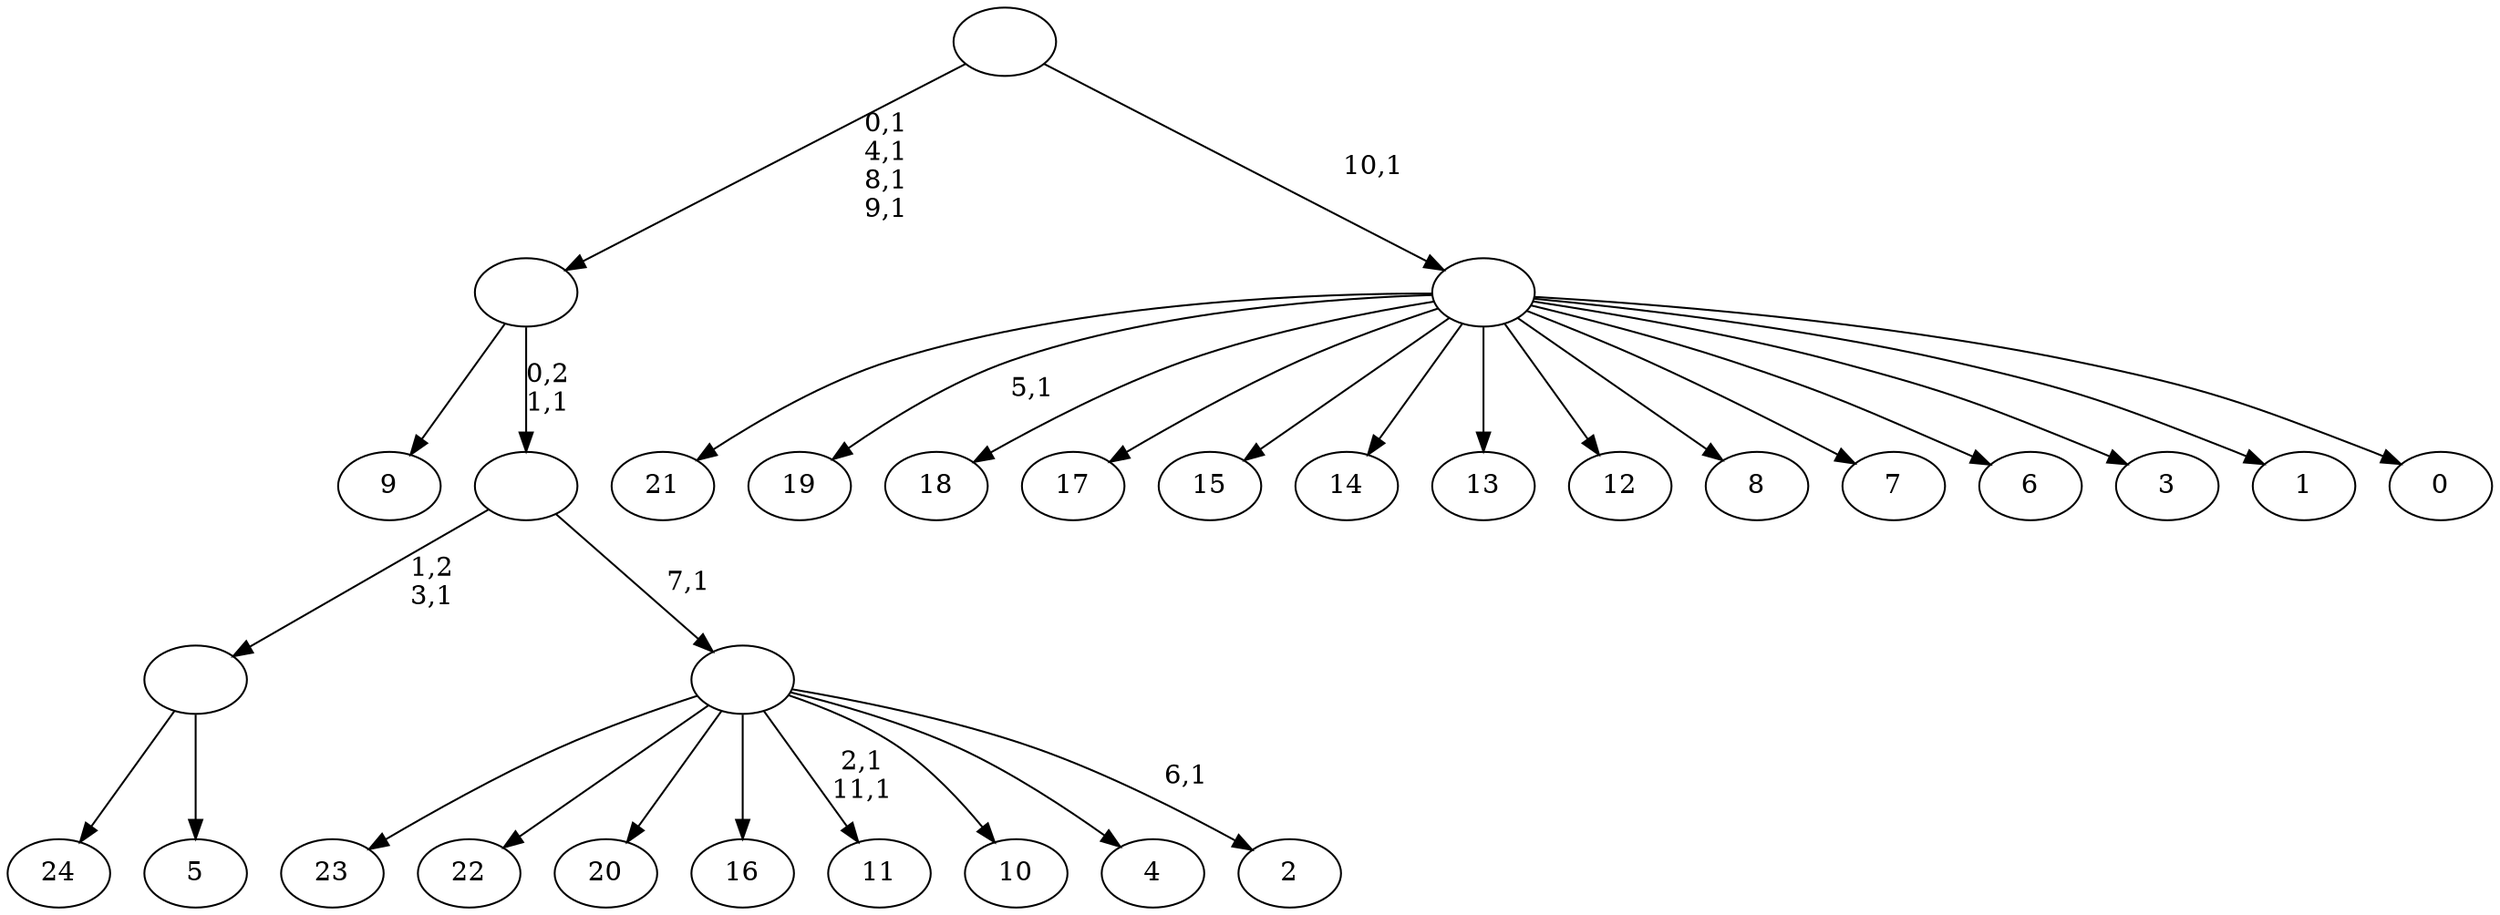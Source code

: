 digraph T {
	37 [label="24"]
	36 [label="23"]
	35 [label="22"]
	34 [label="21"]
	33 [label="20"]
	32 [label="19"]
	30 [label="18"]
	29 [label="17"]
	28 [label="16"]
	27 [label="15"]
	26 [label="14"]
	25 [label="13"]
	24 [label="12"]
	23 [label="11"]
	20 [label="10"]
	19 [label="9"]
	18 [label="8"]
	17 [label="7"]
	16 [label="6"]
	15 [label="5"]
	14 [label=""]
	13 [label="4"]
	12 [label="3"]
	11 [label="2"]
	9 [label=""]
	8 [label=""]
	7 [label=""]
	3 [label="1"]
	2 [label="0"]
	1 [label=""]
	0 [label=""]
	14 -> 37 [label=""]
	14 -> 15 [label=""]
	9 -> 11 [label="6,1"]
	9 -> 23 [label="2,1\n11,1"]
	9 -> 36 [label=""]
	9 -> 35 [label=""]
	9 -> 33 [label=""]
	9 -> 28 [label=""]
	9 -> 20 [label=""]
	9 -> 13 [label=""]
	8 -> 14 [label="1,2\n3,1"]
	8 -> 9 [label="7,1"]
	7 -> 19 [label=""]
	7 -> 8 [label="0,2\n1,1"]
	1 -> 32 [label="5,1"]
	1 -> 34 [label=""]
	1 -> 30 [label=""]
	1 -> 29 [label=""]
	1 -> 27 [label=""]
	1 -> 26 [label=""]
	1 -> 25 [label=""]
	1 -> 24 [label=""]
	1 -> 18 [label=""]
	1 -> 17 [label=""]
	1 -> 16 [label=""]
	1 -> 12 [label=""]
	1 -> 3 [label=""]
	1 -> 2 [label=""]
	0 -> 7 [label="0,1\n4,1\n8,1\n9,1"]
	0 -> 1 [label="10,1"]
}
